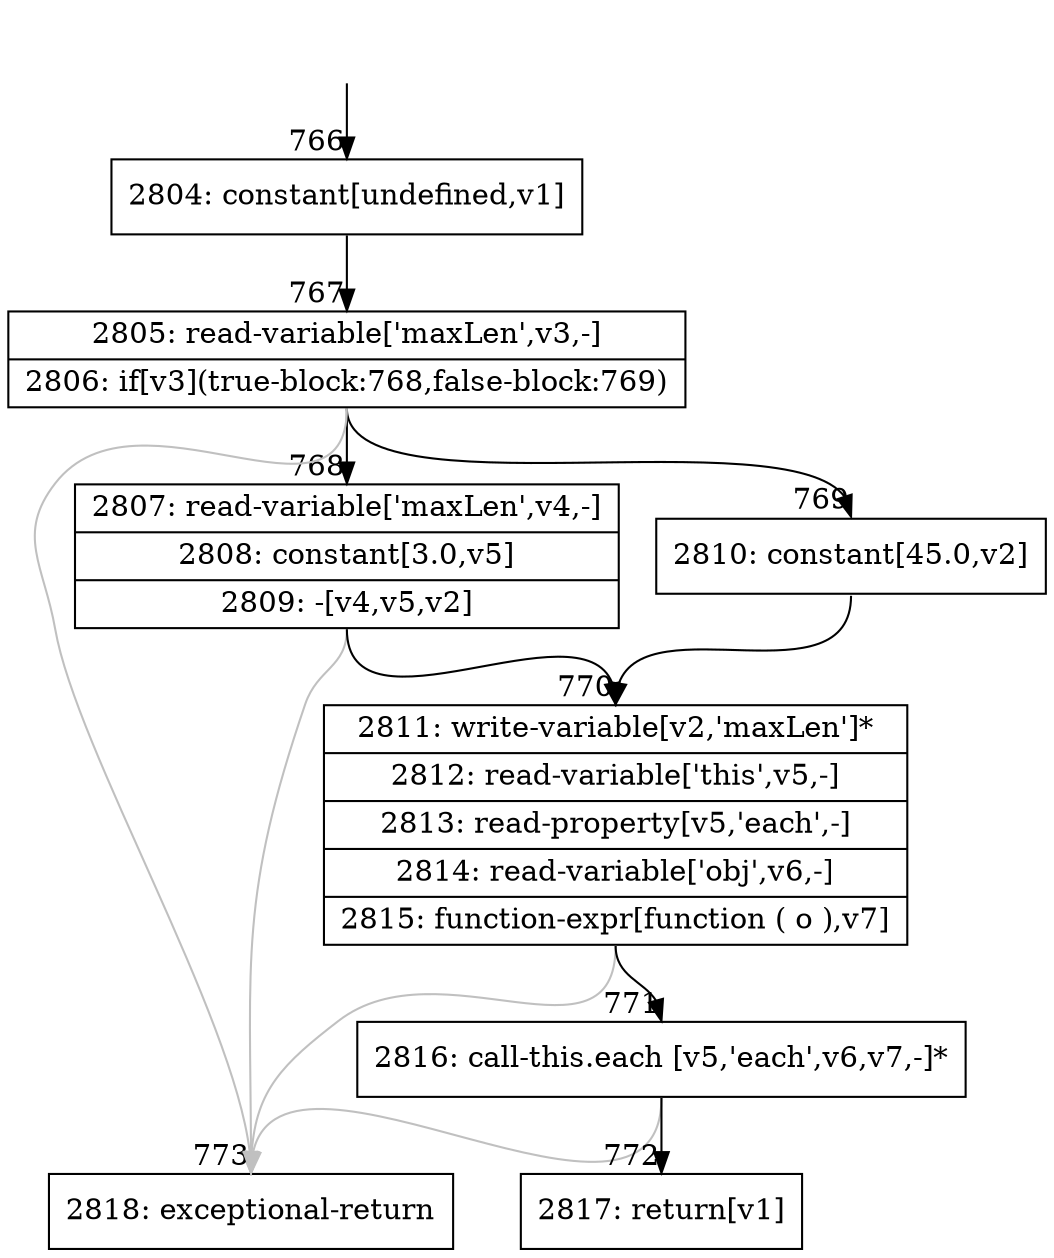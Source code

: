 digraph {
rankdir="TD"
BB_entry37[shape=none,label=""];
BB_entry37 -> BB766 [tailport=s, headport=n, headlabel="    766"]
BB766 [shape=record label="{2804: constant[undefined,v1]}" ] 
BB766 -> BB767 [tailport=s, headport=n, headlabel="      767"]
BB767 [shape=record label="{2805: read-variable['maxLen',v3,-]|2806: if[v3](true-block:768,false-block:769)}" ] 
BB767 -> BB768 [tailport=s, headport=n, headlabel="      768"]
BB767 -> BB769 [tailport=s, headport=n, headlabel="      769"]
BB767 -> BB773 [tailport=s, headport=n, color=gray, headlabel="      773"]
BB768 [shape=record label="{2807: read-variable['maxLen',v4,-]|2808: constant[3.0,v5]|2809: -[v4,v5,v2]}" ] 
BB768 -> BB770 [tailport=s, headport=n, headlabel="      770"]
BB768 -> BB773 [tailport=s, headport=n, color=gray]
BB769 [shape=record label="{2810: constant[45.0,v2]}" ] 
BB769 -> BB770 [tailport=s, headport=n]
BB770 [shape=record label="{2811: write-variable[v2,'maxLen']*|2812: read-variable['this',v5,-]|2813: read-property[v5,'each',-]|2814: read-variable['obj',v6,-]|2815: function-expr[function ( o ),v7]}" ] 
BB770 -> BB771 [tailport=s, headport=n, headlabel="      771"]
BB770 -> BB773 [tailport=s, headport=n, color=gray]
BB771 [shape=record label="{2816: call-this.each [v5,'each',v6,v7,-]*}" ] 
BB771 -> BB772 [tailport=s, headport=n, headlabel="      772"]
BB771 -> BB773 [tailport=s, headport=n, color=gray]
BB772 [shape=record label="{2817: return[v1]}" ] 
BB773 [shape=record label="{2818: exceptional-return}" ] 
//#$~ 552
}
